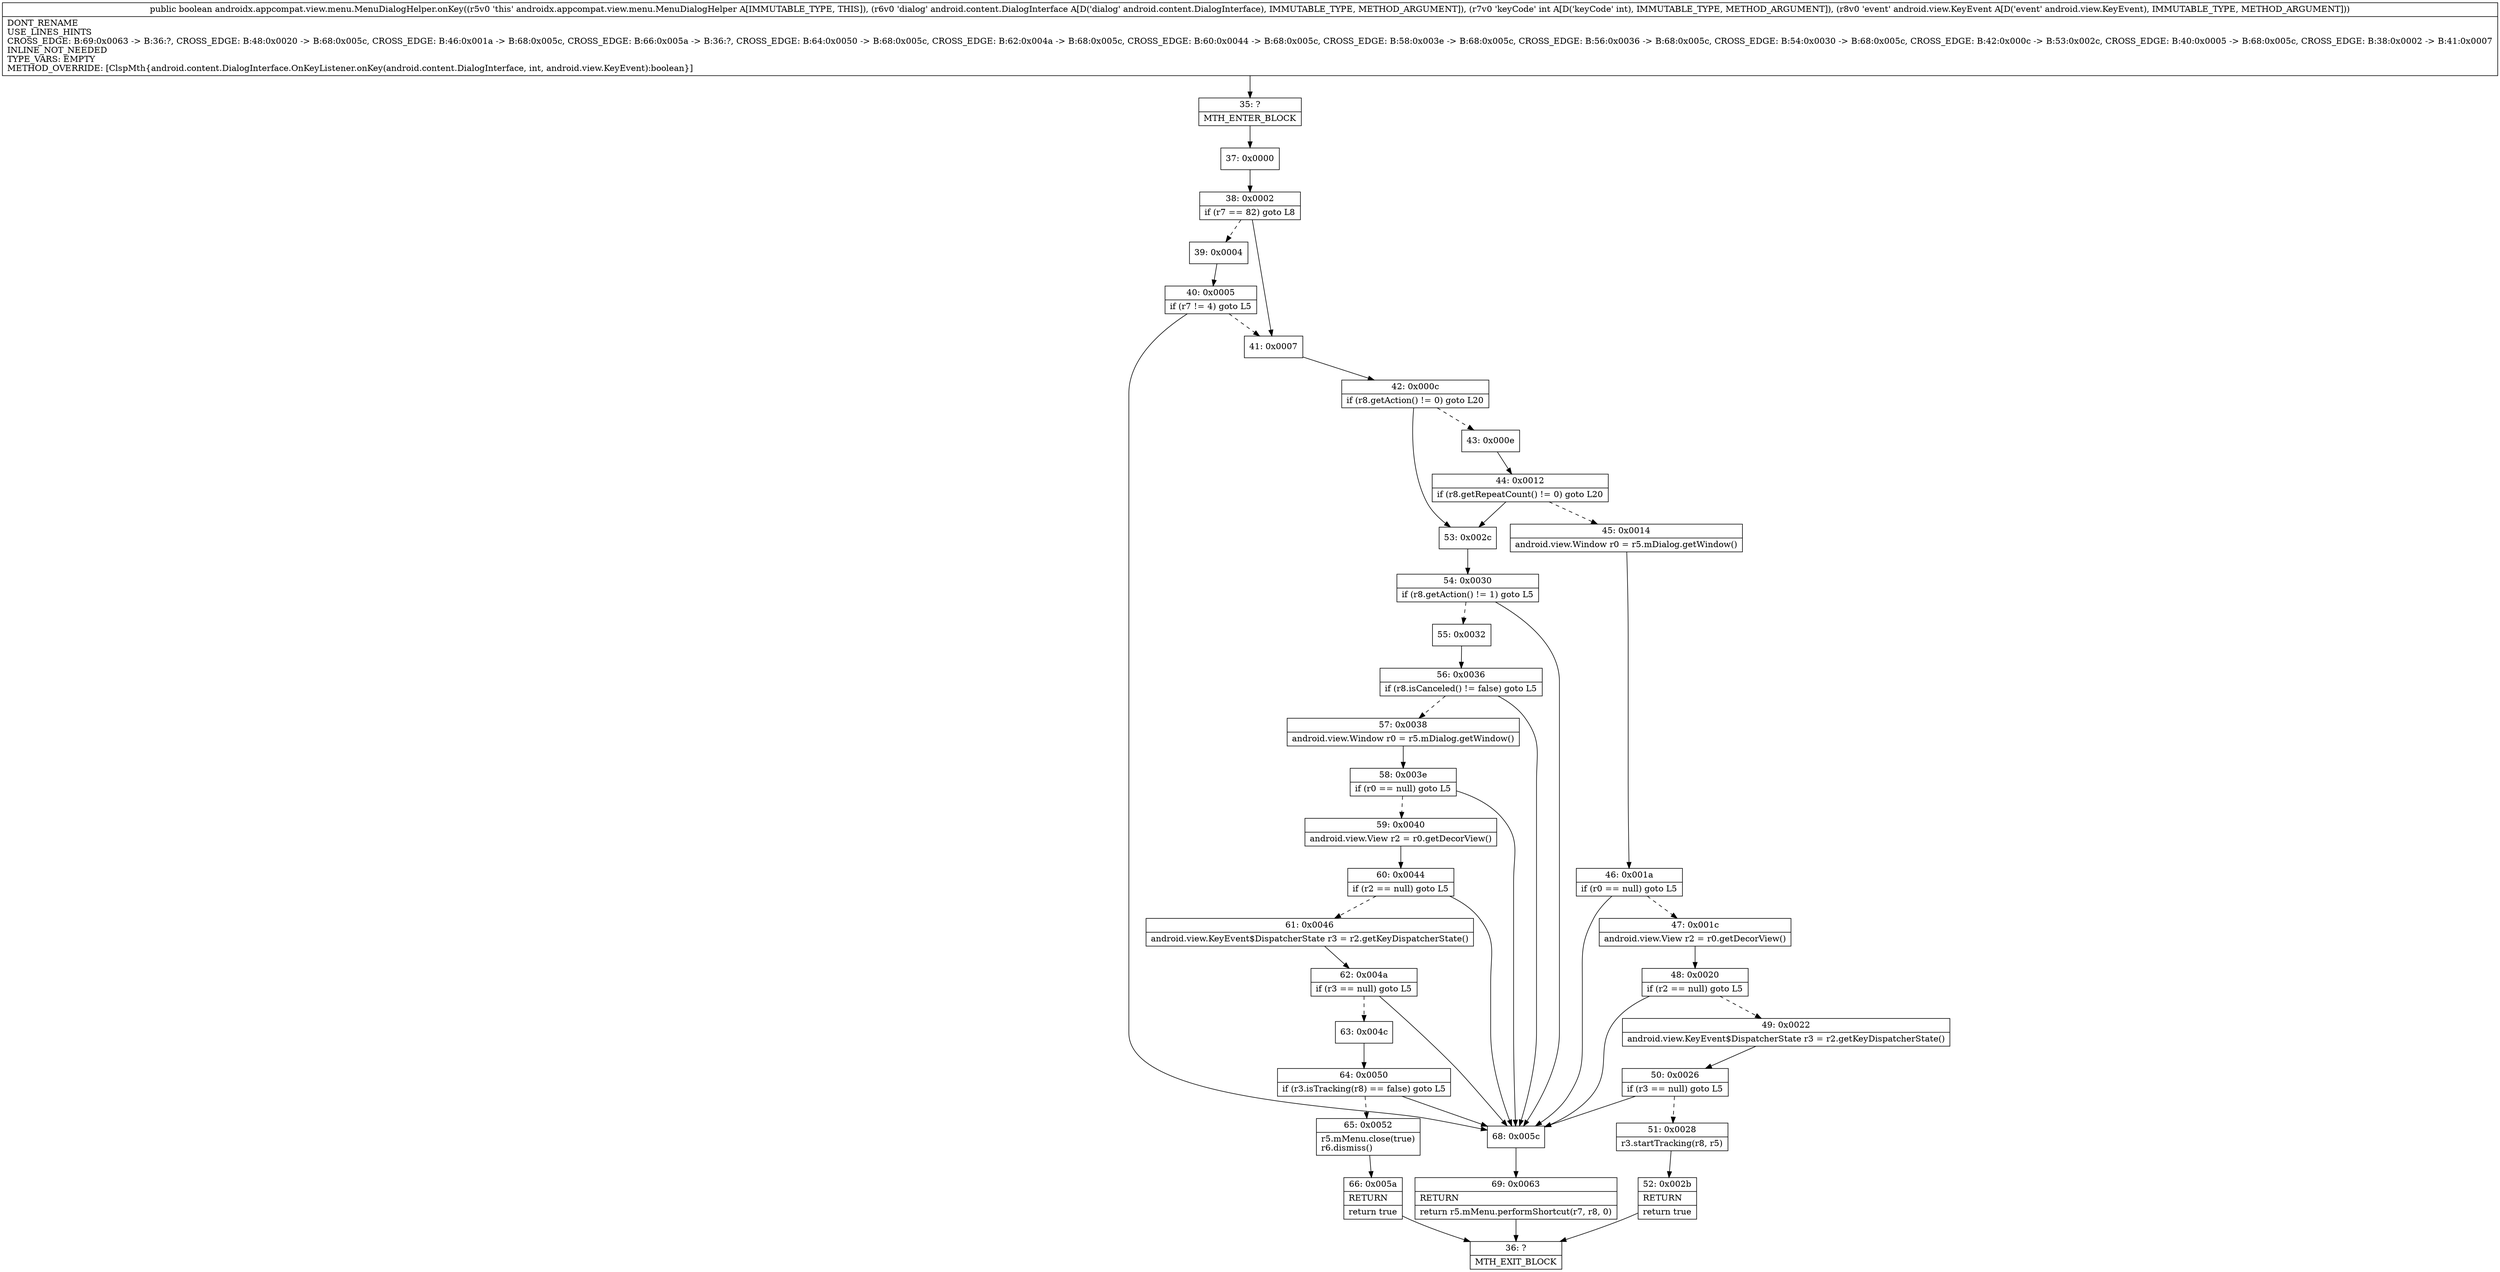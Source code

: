 digraph "CFG forandroidx.appcompat.view.menu.MenuDialogHelper.onKey(Landroid\/content\/DialogInterface;ILandroid\/view\/KeyEvent;)Z" {
Node_35 [shape=record,label="{35\:\ ?|MTH_ENTER_BLOCK\l}"];
Node_37 [shape=record,label="{37\:\ 0x0000}"];
Node_38 [shape=record,label="{38\:\ 0x0002|if (r7 == 82) goto L8\l}"];
Node_39 [shape=record,label="{39\:\ 0x0004}"];
Node_40 [shape=record,label="{40\:\ 0x0005|if (r7 != 4) goto L5\l}"];
Node_68 [shape=record,label="{68\:\ 0x005c}"];
Node_69 [shape=record,label="{69\:\ 0x0063|RETURN\l|return r5.mMenu.performShortcut(r7, r8, 0)\l}"];
Node_36 [shape=record,label="{36\:\ ?|MTH_EXIT_BLOCK\l}"];
Node_41 [shape=record,label="{41\:\ 0x0007}"];
Node_42 [shape=record,label="{42\:\ 0x000c|if (r8.getAction() != 0) goto L20\l}"];
Node_43 [shape=record,label="{43\:\ 0x000e}"];
Node_44 [shape=record,label="{44\:\ 0x0012|if (r8.getRepeatCount() != 0) goto L20\l}"];
Node_45 [shape=record,label="{45\:\ 0x0014|android.view.Window r0 = r5.mDialog.getWindow()\l}"];
Node_46 [shape=record,label="{46\:\ 0x001a|if (r0 == null) goto L5\l}"];
Node_47 [shape=record,label="{47\:\ 0x001c|android.view.View r2 = r0.getDecorView()\l}"];
Node_48 [shape=record,label="{48\:\ 0x0020|if (r2 == null) goto L5\l}"];
Node_49 [shape=record,label="{49\:\ 0x0022|android.view.KeyEvent$DispatcherState r3 = r2.getKeyDispatcherState()\l}"];
Node_50 [shape=record,label="{50\:\ 0x0026|if (r3 == null) goto L5\l}"];
Node_51 [shape=record,label="{51\:\ 0x0028|r3.startTracking(r8, r5)\l}"];
Node_52 [shape=record,label="{52\:\ 0x002b|RETURN\l|return true\l}"];
Node_53 [shape=record,label="{53\:\ 0x002c}"];
Node_54 [shape=record,label="{54\:\ 0x0030|if (r8.getAction() != 1) goto L5\l}"];
Node_55 [shape=record,label="{55\:\ 0x0032}"];
Node_56 [shape=record,label="{56\:\ 0x0036|if (r8.isCanceled() != false) goto L5\l}"];
Node_57 [shape=record,label="{57\:\ 0x0038|android.view.Window r0 = r5.mDialog.getWindow()\l}"];
Node_58 [shape=record,label="{58\:\ 0x003e|if (r0 == null) goto L5\l}"];
Node_59 [shape=record,label="{59\:\ 0x0040|android.view.View r2 = r0.getDecorView()\l}"];
Node_60 [shape=record,label="{60\:\ 0x0044|if (r2 == null) goto L5\l}"];
Node_61 [shape=record,label="{61\:\ 0x0046|android.view.KeyEvent$DispatcherState r3 = r2.getKeyDispatcherState()\l}"];
Node_62 [shape=record,label="{62\:\ 0x004a|if (r3 == null) goto L5\l}"];
Node_63 [shape=record,label="{63\:\ 0x004c}"];
Node_64 [shape=record,label="{64\:\ 0x0050|if (r3.isTracking(r8) == false) goto L5\l}"];
Node_65 [shape=record,label="{65\:\ 0x0052|r5.mMenu.close(true)\lr6.dismiss()\l}"];
Node_66 [shape=record,label="{66\:\ 0x005a|RETURN\l|return true\l}"];
MethodNode[shape=record,label="{public boolean androidx.appcompat.view.menu.MenuDialogHelper.onKey((r5v0 'this' androidx.appcompat.view.menu.MenuDialogHelper A[IMMUTABLE_TYPE, THIS]), (r6v0 'dialog' android.content.DialogInterface A[D('dialog' android.content.DialogInterface), IMMUTABLE_TYPE, METHOD_ARGUMENT]), (r7v0 'keyCode' int A[D('keyCode' int), IMMUTABLE_TYPE, METHOD_ARGUMENT]), (r8v0 'event' android.view.KeyEvent A[D('event' android.view.KeyEvent), IMMUTABLE_TYPE, METHOD_ARGUMENT]))  | DONT_RENAME\lUSE_LINES_HINTS\lCROSS_EDGE: B:69:0x0063 \-\> B:36:?, CROSS_EDGE: B:48:0x0020 \-\> B:68:0x005c, CROSS_EDGE: B:46:0x001a \-\> B:68:0x005c, CROSS_EDGE: B:66:0x005a \-\> B:36:?, CROSS_EDGE: B:64:0x0050 \-\> B:68:0x005c, CROSS_EDGE: B:62:0x004a \-\> B:68:0x005c, CROSS_EDGE: B:60:0x0044 \-\> B:68:0x005c, CROSS_EDGE: B:58:0x003e \-\> B:68:0x005c, CROSS_EDGE: B:56:0x0036 \-\> B:68:0x005c, CROSS_EDGE: B:54:0x0030 \-\> B:68:0x005c, CROSS_EDGE: B:42:0x000c \-\> B:53:0x002c, CROSS_EDGE: B:40:0x0005 \-\> B:68:0x005c, CROSS_EDGE: B:38:0x0002 \-\> B:41:0x0007\lINLINE_NOT_NEEDED\lTYPE_VARS: EMPTY\lMETHOD_OVERRIDE: [ClspMth\{android.content.DialogInterface.OnKeyListener.onKey(android.content.DialogInterface, int, android.view.KeyEvent):boolean\}]\l}"];
MethodNode -> Node_35;Node_35 -> Node_37;
Node_37 -> Node_38;
Node_38 -> Node_39[style=dashed];
Node_38 -> Node_41;
Node_39 -> Node_40;
Node_40 -> Node_41[style=dashed];
Node_40 -> Node_68;
Node_68 -> Node_69;
Node_69 -> Node_36;
Node_41 -> Node_42;
Node_42 -> Node_43[style=dashed];
Node_42 -> Node_53;
Node_43 -> Node_44;
Node_44 -> Node_45[style=dashed];
Node_44 -> Node_53;
Node_45 -> Node_46;
Node_46 -> Node_47[style=dashed];
Node_46 -> Node_68;
Node_47 -> Node_48;
Node_48 -> Node_49[style=dashed];
Node_48 -> Node_68;
Node_49 -> Node_50;
Node_50 -> Node_51[style=dashed];
Node_50 -> Node_68;
Node_51 -> Node_52;
Node_52 -> Node_36;
Node_53 -> Node_54;
Node_54 -> Node_55[style=dashed];
Node_54 -> Node_68;
Node_55 -> Node_56;
Node_56 -> Node_57[style=dashed];
Node_56 -> Node_68;
Node_57 -> Node_58;
Node_58 -> Node_59[style=dashed];
Node_58 -> Node_68;
Node_59 -> Node_60;
Node_60 -> Node_61[style=dashed];
Node_60 -> Node_68;
Node_61 -> Node_62;
Node_62 -> Node_63[style=dashed];
Node_62 -> Node_68;
Node_63 -> Node_64;
Node_64 -> Node_65[style=dashed];
Node_64 -> Node_68;
Node_65 -> Node_66;
Node_66 -> Node_36;
}

